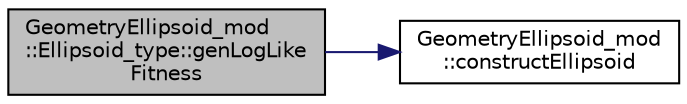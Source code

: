 digraph "GeometryEllipsoid_mod::Ellipsoid_type::genLogLikeFitness"
{
 // LATEX_PDF_SIZE
  edge [fontname="Helvetica",fontsize="10",labelfontname="Helvetica",labelfontsize="10"];
  node [fontname="Helvetica",fontsize="10",shape=record];
  rankdir="LR";
  Node1 [label="GeometryEllipsoid_mod\l::Ellipsoid_type::genLogLike\lFitness",height=0.2,width=0.4,color="black", fillcolor="grey75", style="filled", fontcolor="black",tooltip=" "];
  Node1 -> Node2 [color="midnightblue",fontsize="10",style="solid",fontname="Helvetica"];
  Node2 [label="GeometryEllipsoid_mod\l::constructEllipsoid",height=0.2,width=0.4,color="black", fillcolor="white", style="filled",URL="$namespaceGeometryEllipsoid__mod.html#a7183e2a8b821d1e118742d9242e2fdac",tooltip="Return the (bounding) ellipsoid of the input set of Points."];
}
